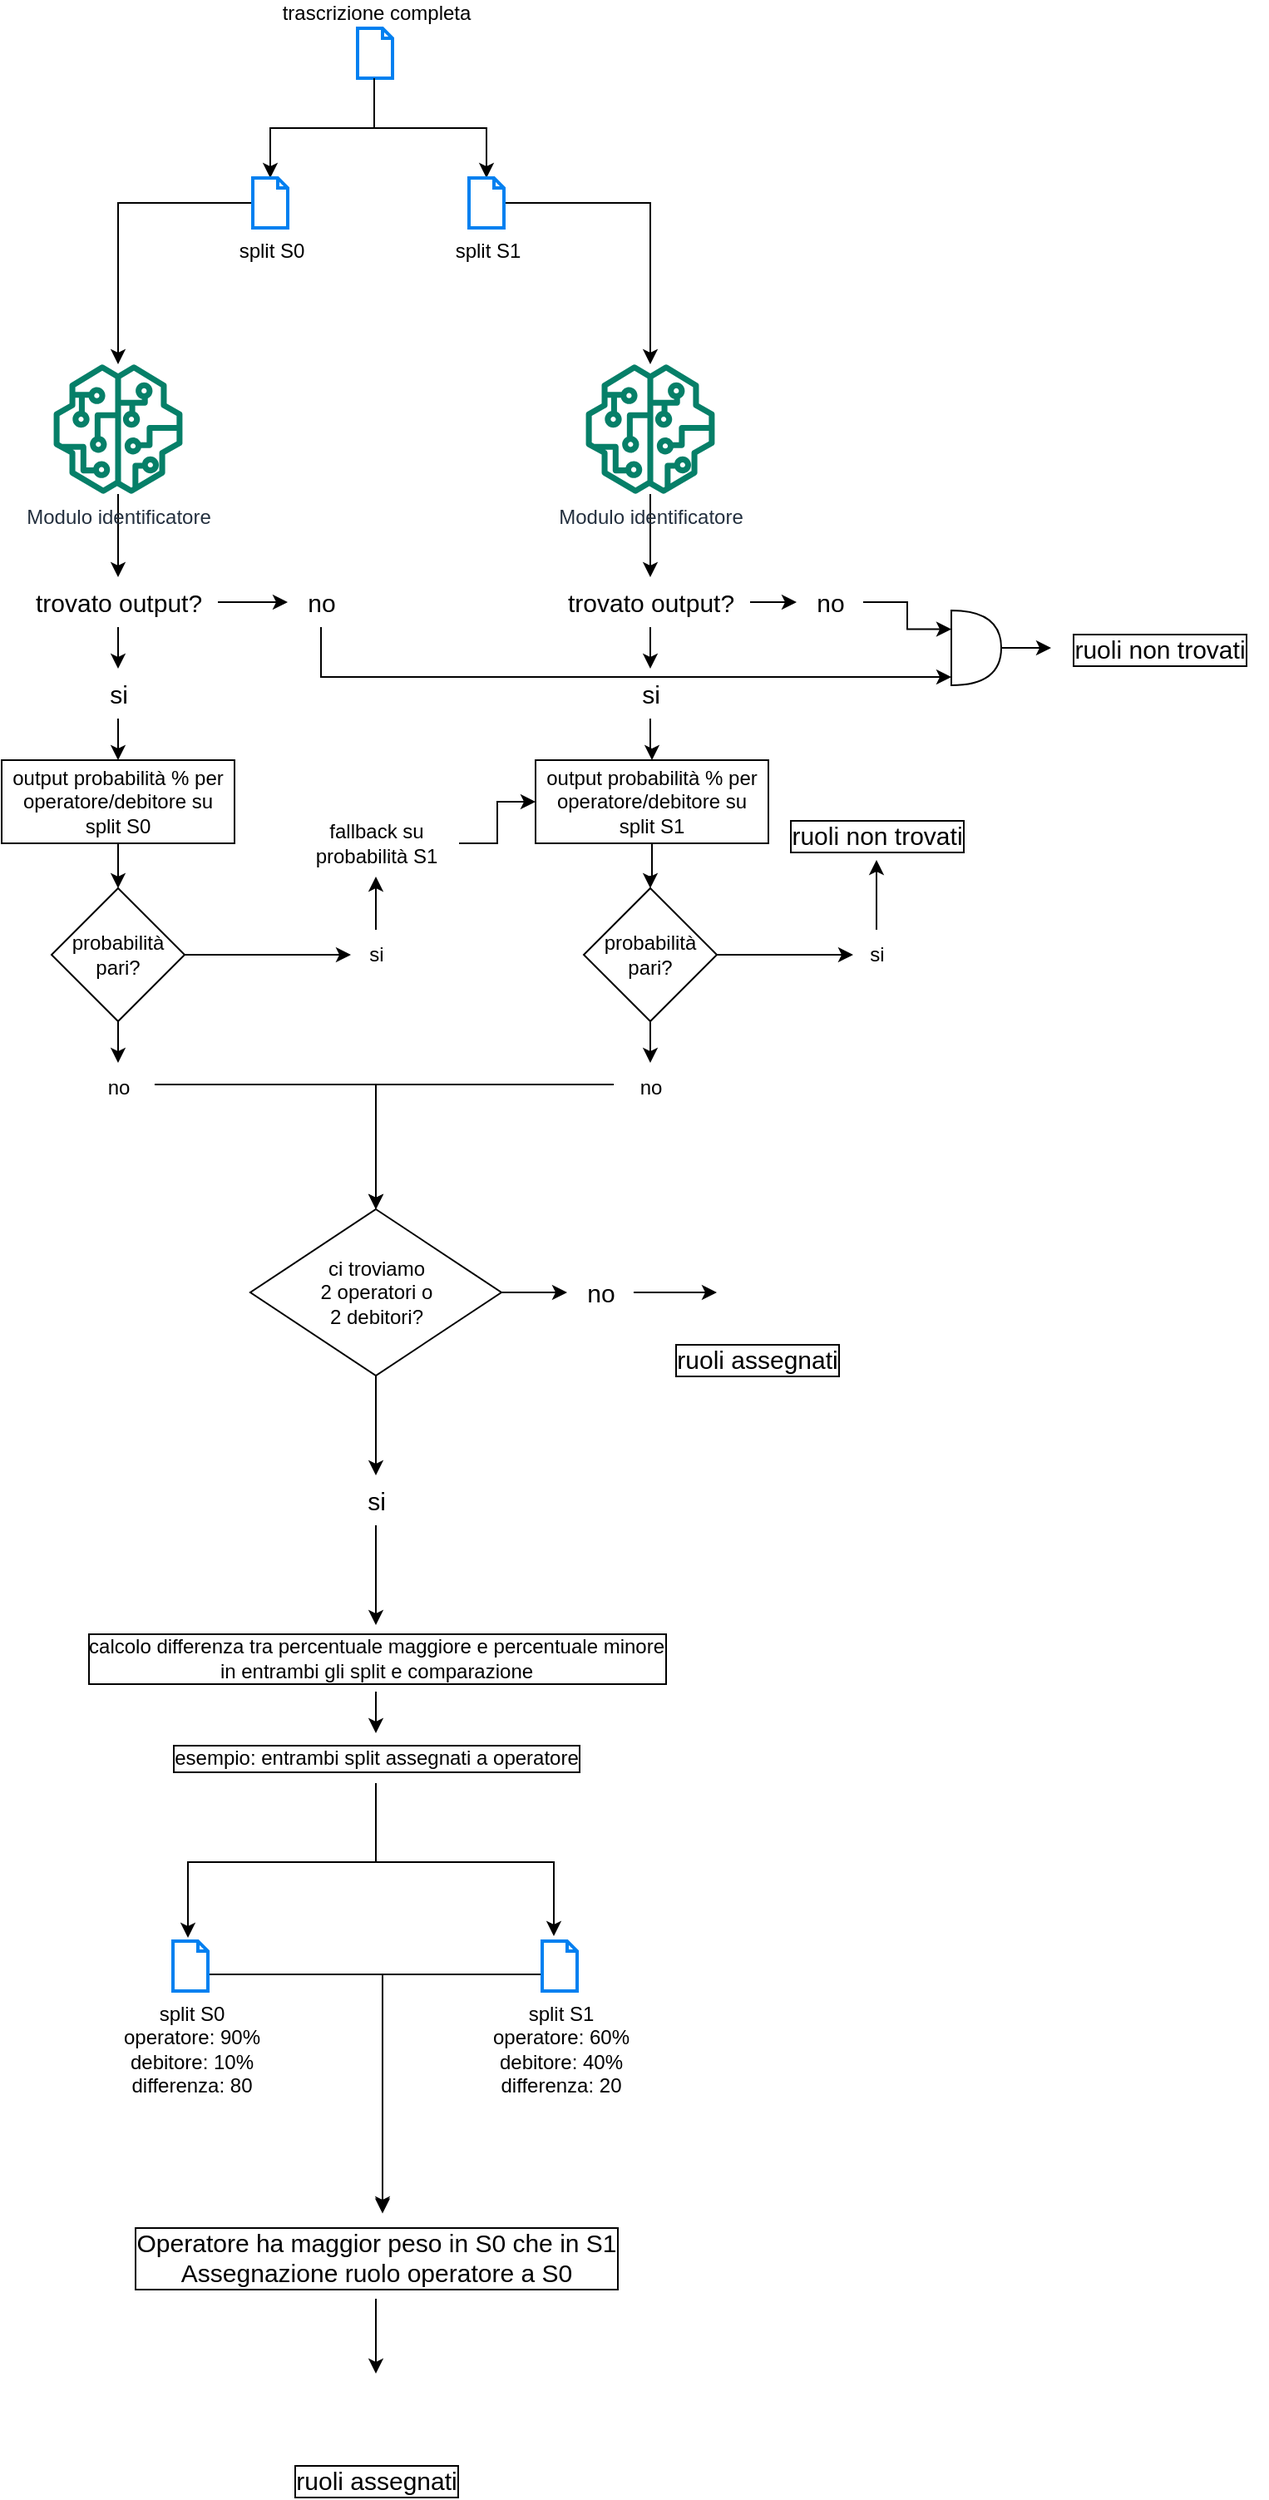 <mxfile version="20.8.13" type="github">
  <diagram name="Page-1" id="lykmxIXzi3GVXtTds80J">
    <mxGraphModel dx="989" dy="534" grid="1" gridSize="10" guides="1" tooltips="1" connect="1" arrows="1" fold="1" page="1" pageScale="1" pageWidth="827" pageHeight="1169" math="0" shadow="0">
      <root>
        <mxCell id="0" />
        <mxCell id="1" parent="0" />
        <mxCell id="E4YwK7CUom6d1HkRE5xG-3" style="edgeStyle=orthogonalEdgeStyle;rounded=0;orthogonalLoop=1;jettySize=auto;html=1;exitX=0.476;exitY=1.033;exitDx=0;exitDy=0;exitPerimeter=0;" edge="1" parent="1" source="E4YwK7CUom6d1HkRE5xG-1" target="E4YwK7CUom6d1HkRE5xG-2">
          <mxGeometry relative="1" as="geometry" />
        </mxCell>
        <mxCell id="E4YwK7CUom6d1HkRE5xG-1" value="trascrizione completa" style="html=1;verticalLabelPosition=top;align=center;labelBackgroundColor=#ffffff;verticalAlign=bottom;strokeWidth=2;strokeColor=#0080F0;shadow=0;dashed=0;shape=mxgraph.ios7.icons.document;labelPosition=center;" vertex="1" parent="1">
          <mxGeometry x="403" y="50" width="21" height="30" as="geometry" />
        </mxCell>
        <mxCell id="E4YwK7CUom6d1HkRE5xG-11" style="edgeStyle=orthogonalEdgeStyle;rounded=0;orthogonalLoop=1;jettySize=auto;html=1;" edge="1" parent="1" source="E4YwK7CUom6d1HkRE5xG-2" target="E4YwK7CUom6d1HkRE5xG-10">
          <mxGeometry relative="1" as="geometry" />
        </mxCell>
        <mxCell id="E4YwK7CUom6d1HkRE5xG-2" value="split S1" style="html=1;verticalLabelPosition=bottom;align=center;labelBackgroundColor=#ffffff;verticalAlign=top;strokeWidth=2;strokeColor=#0080F0;shadow=0;dashed=0;shape=mxgraph.ios7.icons.document;" vertex="1" parent="1">
          <mxGeometry x="470" y="140" width="21" height="30" as="geometry" />
        </mxCell>
        <mxCell id="E4YwK7CUom6d1HkRE5xG-4" style="edgeStyle=orthogonalEdgeStyle;rounded=0;orthogonalLoop=1;jettySize=auto;html=1;exitX=0.476;exitY=1;exitDx=0;exitDy=0;exitPerimeter=0;" edge="1" parent="1" target="E4YwK7CUom6d1HkRE5xG-5" source="E4YwK7CUom6d1HkRE5xG-1">
          <mxGeometry relative="1" as="geometry">
            <mxPoint x="360" y="65" as="sourcePoint" />
          </mxGeometry>
        </mxCell>
        <mxCell id="E4YwK7CUom6d1HkRE5xG-8" style="edgeStyle=orthogonalEdgeStyle;rounded=0;orthogonalLoop=1;jettySize=auto;html=1;" edge="1" parent="1" source="E4YwK7CUom6d1HkRE5xG-5" target="E4YwK7CUom6d1HkRE5xG-7">
          <mxGeometry relative="1" as="geometry" />
        </mxCell>
        <mxCell id="E4YwK7CUom6d1HkRE5xG-5" value="split S0" style="html=1;verticalLabelPosition=bottom;align=center;labelBackgroundColor=#ffffff;verticalAlign=top;strokeWidth=2;strokeColor=#0080F0;shadow=0;dashed=0;shape=mxgraph.ios7.icons.document;" vertex="1" parent="1">
          <mxGeometry x="340" y="140" width="21" height="30" as="geometry" />
        </mxCell>
        <mxCell id="E4YwK7CUom6d1HkRE5xG-76" value="" style="edgeStyle=orthogonalEdgeStyle;rounded=0;orthogonalLoop=1;jettySize=auto;html=1;fontSize=15;" edge="1" parent="1" source="E4YwK7CUom6d1HkRE5xG-7" target="E4YwK7CUom6d1HkRE5xG-75">
          <mxGeometry relative="1" as="geometry" />
        </mxCell>
        <mxCell id="E4YwK7CUom6d1HkRE5xG-7" value="Modulo identificatore" style="sketch=0;outlineConnect=0;fontColor=#232F3E;gradientColor=none;fillColor=#067F68;strokeColor=none;dashed=0;verticalLabelPosition=bottom;verticalAlign=top;align=center;html=1;fontSize=12;fontStyle=0;aspect=fixed;pointerEvents=1;shape=mxgraph.aws4.sagemaker_model;" vertex="1" parent="1">
          <mxGeometry x="220" y="252" width="78" height="78" as="geometry" />
        </mxCell>
        <mxCell id="E4YwK7CUom6d1HkRE5xG-83" value="" style="edgeStyle=orthogonalEdgeStyle;rounded=0;orthogonalLoop=1;jettySize=auto;html=1;fontSize=15;" edge="1" parent="1" source="E4YwK7CUom6d1HkRE5xG-10" target="E4YwK7CUom6d1HkRE5xG-81">
          <mxGeometry relative="1" as="geometry" />
        </mxCell>
        <mxCell id="E4YwK7CUom6d1HkRE5xG-10" value="Modulo identificatore" style="sketch=0;outlineConnect=0;fontColor=#232F3E;gradientColor=none;fillColor=#067F68;strokeColor=none;dashed=0;verticalLabelPosition=bottom;verticalAlign=top;align=center;html=1;fontSize=12;fontStyle=0;aspect=fixed;pointerEvents=1;shape=mxgraph.aws4.sagemaker_model;" vertex="1" parent="1">
          <mxGeometry x="540" y="252" width="78" height="78" as="geometry" />
        </mxCell>
        <mxCell id="E4YwK7CUom6d1HkRE5xG-16" value="" style="edgeStyle=orthogonalEdgeStyle;rounded=0;orthogonalLoop=1;jettySize=auto;html=1;" edge="1" parent="1" source="E4YwK7CUom6d1HkRE5xG-13" target="E4YwK7CUom6d1HkRE5xG-15">
          <mxGeometry relative="1" as="geometry" />
        </mxCell>
        <mxCell id="E4YwK7CUom6d1HkRE5xG-27" value="" style="edgeStyle=orthogonalEdgeStyle;rounded=0;orthogonalLoop=1;jettySize=auto;html=1;" edge="1" parent="1" source="E4YwK7CUom6d1HkRE5xG-13" target="E4YwK7CUom6d1HkRE5xG-18">
          <mxGeometry relative="1" as="geometry" />
        </mxCell>
        <mxCell id="E4YwK7CUom6d1HkRE5xG-13" value="probabilità pari?" style="rhombus;whiteSpace=wrap;html=1;" vertex="1" parent="1">
          <mxGeometry x="219" y="567" width="80" height="80" as="geometry" />
        </mxCell>
        <mxCell id="E4YwK7CUom6d1HkRE5xG-48" style="edgeStyle=orthogonalEdgeStyle;rounded=0;orthogonalLoop=1;jettySize=auto;html=1;entryX=0.5;entryY=0;entryDx=0;entryDy=0;exitX=1.05;exitY=0.433;exitDx=0;exitDy=0;exitPerimeter=0;" edge="1" parent="1" source="E4YwK7CUom6d1HkRE5xG-15" target="E4YwK7CUom6d1HkRE5xG-47">
          <mxGeometry relative="1" as="geometry">
            <Array as="points">
              <mxPoint x="414" y="685" />
            </Array>
          </mxGeometry>
        </mxCell>
        <mxCell id="E4YwK7CUom6d1HkRE5xG-15" value="no" style="text;html=1;align=center;verticalAlign=middle;resizable=0;points=[];autosize=1;strokeColor=none;fillColor=none;" vertex="1" parent="1">
          <mxGeometry x="239" y="672" width="40" height="30" as="geometry" />
        </mxCell>
        <mxCell id="E4YwK7CUom6d1HkRE5xG-37" value="" style="edgeStyle=orthogonalEdgeStyle;rounded=0;orthogonalLoop=1;jettySize=auto;html=1;" edge="1" parent="1" source="E4YwK7CUom6d1HkRE5xG-18" target="E4YwK7CUom6d1HkRE5xG-36">
          <mxGeometry relative="1" as="geometry" />
        </mxCell>
        <mxCell id="E4YwK7CUom6d1HkRE5xG-18" value="si" style="text;html=1;align=center;verticalAlign=middle;resizable=0;points=[];autosize=1;strokeColor=none;fillColor=none;" vertex="1" parent="1">
          <mxGeometry x="399" y="592" width="30" height="30" as="geometry" />
        </mxCell>
        <mxCell id="E4YwK7CUom6d1HkRE5xG-32" style="edgeStyle=orthogonalEdgeStyle;rounded=0;orthogonalLoop=1;jettySize=auto;html=1;entryX=0.5;entryY=0;entryDx=0;entryDy=0;" edge="1" parent="1" source="E4YwK7CUom6d1HkRE5xG-30" target="E4YwK7CUom6d1HkRE5xG-13">
          <mxGeometry relative="1" as="geometry" />
        </mxCell>
        <mxCell id="E4YwK7CUom6d1HkRE5xG-30" value="output probabilità % per operatore/debitore su split S0" style="rounded=0;whiteSpace=wrap;html=1;" vertex="1" parent="1">
          <mxGeometry x="189" y="490" width="140" height="50" as="geometry" />
        </mxCell>
        <mxCell id="E4YwK7CUom6d1HkRE5xG-40" style="edgeStyle=orthogonalEdgeStyle;rounded=0;orthogonalLoop=1;jettySize=auto;html=1;entryX=0.5;entryY=0;entryDx=0;entryDy=0;" edge="1" parent="1" source="E4YwK7CUom6d1HkRE5xG-33" target="E4YwK7CUom6d1HkRE5xG-39">
          <mxGeometry relative="1" as="geometry" />
        </mxCell>
        <mxCell id="E4YwK7CUom6d1HkRE5xG-33" value="output probabilità % per operatore/debitore su split S1" style="rounded=0;whiteSpace=wrap;html=1;" vertex="1" parent="1">
          <mxGeometry x="510" y="490" width="140" height="50" as="geometry" />
        </mxCell>
        <mxCell id="E4YwK7CUom6d1HkRE5xG-101" style="edgeStyle=orthogonalEdgeStyle;rounded=0;orthogonalLoop=1;jettySize=auto;html=1;entryX=0;entryY=0.5;entryDx=0;entryDy=0;fontSize=15;" edge="1" parent="1" source="E4YwK7CUom6d1HkRE5xG-36" target="E4YwK7CUom6d1HkRE5xG-33">
          <mxGeometry relative="1" as="geometry" />
        </mxCell>
        <mxCell id="E4YwK7CUom6d1HkRE5xG-36" value="fallback su &lt;br&gt;probabilità S1" style="text;html=1;align=center;verticalAlign=middle;resizable=0;points=[];autosize=1;strokeColor=none;fillColor=none;" vertex="1" parent="1">
          <mxGeometry x="364" y="520" width="100" height="40" as="geometry" />
        </mxCell>
        <mxCell id="E4YwK7CUom6d1HkRE5xG-42" style="edgeStyle=orthogonalEdgeStyle;rounded=0;orthogonalLoop=1;jettySize=auto;html=1;entryX=0.033;entryY=0.5;entryDx=0;entryDy=0;entryPerimeter=0;" edge="1" parent="1" source="E4YwK7CUom6d1HkRE5xG-39" target="E4YwK7CUom6d1HkRE5xG-41">
          <mxGeometry relative="1" as="geometry" />
        </mxCell>
        <mxCell id="E4YwK7CUom6d1HkRE5xG-46" value="" style="edgeStyle=orthogonalEdgeStyle;rounded=0;orthogonalLoop=1;jettySize=auto;html=1;" edge="1" parent="1" source="E4YwK7CUom6d1HkRE5xG-39" target="E4YwK7CUom6d1HkRE5xG-45">
          <mxGeometry relative="1" as="geometry" />
        </mxCell>
        <mxCell id="E4YwK7CUom6d1HkRE5xG-39" value="probabilità pari?" style="rhombus;whiteSpace=wrap;html=1;" vertex="1" parent="1">
          <mxGeometry x="539" y="567" width="80" height="80" as="geometry" />
        </mxCell>
        <mxCell id="E4YwK7CUom6d1HkRE5xG-44" value="" style="edgeStyle=orthogonalEdgeStyle;rounded=0;orthogonalLoop=1;jettySize=auto;html=1;" edge="1" parent="1" source="E4YwK7CUom6d1HkRE5xG-41" target="E4YwK7CUom6d1HkRE5xG-96">
          <mxGeometry relative="1" as="geometry">
            <mxPoint x="715.0" y="512" as="targetPoint" />
          </mxGeometry>
        </mxCell>
        <mxCell id="E4YwK7CUom6d1HkRE5xG-41" value="si" style="text;html=1;align=center;verticalAlign=middle;resizable=0;points=[];autosize=1;strokeColor=none;fillColor=none;" vertex="1" parent="1">
          <mxGeometry x="700" y="592" width="30" height="30" as="geometry" />
        </mxCell>
        <mxCell id="E4YwK7CUom6d1HkRE5xG-49" style="edgeStyle=orthogonalEdgeStyle;rounded=0;orthogonalLoop=1;jettySize=auto;html=1;entryX=0.5;entryY=0;entryDx=0;entryDy=0;exitX=-0.05;exitY=0.433;exitDx=0;exitDy=0;exitPerimeter=0;" edge="1" parent="1" source="E4YwK7CUom6d1HkRE5xG-45" target="E4YwK7CUom6d1HkRE5xG-47">
          <mxGeometry relative="1" as="geometry">
            <Array as="points">
              <mxPoint x="414" y="685" />
            </Array>
          </mxGeometry>
        </mxCell>
        <mxCell id="E4YwK7CUom6d1HkRE5xG-45" value="no" style="text;html=1;align=center;verticalAlign=middle;resizable=0;points=[];autosize=1;strokeColor=none;fillColor=none;" vertex="1" parent="1">
          <mxGeometry x="559" y="672" width="40" height="30" as="geometry" />
        </mxCell>
        <mxCell id="E4YwK7CUom6d1HkRE5xG-65" value="" style="edgeStyle=orthogonalEdgeStyle;rounded=0;orthogonalLoop=1;jettySize=auto;html=1;fontSize=15;" edge="1" parent="1" source="E4YwK7CUom6d1HkRE5xG-47" target="E4YwK7CUom6d1HkRE5xG-64">
          <mxGeometry relative="1" as="geometry" />
        </mxCell>
        <mxCell id="E4YwK7CUom6d1HkRE5xG-71" value="" style="edgeStyle=orthogonalEdgeStyle;rounded=0;orthogonalLoop=1;jettySize=auto;html=1;fontSize=15;" edge="1" parent="1" source="E4YwK7CUom6d1HkRE5xG-47" target="E4YwK7CUom6d1HkRE5xG-69">
          <mxGeometry relative="1" as="geometry" />
        </mxCell>
        <mxCell id="E4YwK7CUom6d1HkRE5xG-47" value="ci troviamo&lt;br&gt;2 operatori o&lt;br&gt;2 debitori?" style="rhombus;whiteSpace=wrap;html=1;" vertex="1" parent="1">
          <mxGeometry x="338.5" y="760" width="151" height="100" as="geometry" />
        </mxCell>
        <mxCell id="E4YwK7CUom6d1HkRE5xG-60" value="" style="edgeStyle=orthogonalEdgeStyle;rounded=0;orthogonalLoop=1;jettySize=auto;html=1;" edge="1" parent="1" source="E4YwK7CUom6d1HkRE5xG-50" target="E4YwK7CUom6d1HkRE5xG-56">
          <mxGeometry relative="1" as="geometry" />
        </mxCell>
        <mxCell id="E4YwK7CUom6d1HkRE5xG-50" value="calcolo differenza tra percentuale maggiore e percentuale minore &lt;br&gt;in entrambi gli split e comparazione" style="text;html=1;align=center;verticalAlign=middle;resizable=0;points=[];autosize=1;strokeColor=none;fillColor=none;labelBackgroundColor=default;labelBorderColor=default;" vertex="1" parent="1">
          <mxGeometry x="229" y="1010" width="370" height="40" as="geometry" />
        </mxCell>
        <mxCell id="E4YwK7CUom6d1HkRE5xG-62" style="edgeStyle=orthogonalEdgeStyle;rounded=0;orthogonalLoop=1;jettySize=auto;html=1;entryX=0.516;entryY=-0.025;entryDx=0;entryDy=0;entryPerimeter=0;" edge="1" parent="1" source="E4YwK7CUom6d1HkRE5xG-52" target="E4YwK7CUom6d1HkRE5xG-61">
          <mxGeometry relative="1" as="geometry">
            <Array as="points">
              <mxPoint x="418" y="1220" />
            </Array>
          </mxGeometry>
        </mxCell>
        <mxCell id="E4YwK7CUom6d1HkRE5xG-52" value="split S0&lt;br&gt;operatore: 90%&lt;br&gt;debitore: 10%&lt;br&gt;differenza: 80" style="html=1;verticalLabelPosition=bottom;align=center;labelBackgroundColor=#ffffff;verticalAlign=top;strokeWidth=2;strokeColor=#0080F0;shadow=0;dashed=0;shape=mxgraph.ios7.icons.document;" vertex="1" parent="1">
          <mxGeometry x="292" y="1200" width="21" height="30" as="geometry" />
        </mxCell>
        <mxCell id="E4YwK7CUom6d1HkRE5xG-63" style="edgeStyle=orthogonalEdgeStyle;rounded=0;orthogonalLoop=1;jettySize=auto;html=1;entryX=0.516;entryY=-0.05;entryDx=0;entryDy=0;entryPerimeter=0;" edge="1" parent="1" source="E4YwK7CUom6d1HkRE5xG-53" target="E4YwK7CUom6d1HkRE5xG-61">
          <mxGeometry relative="1" as="geometry">
            <Array as="points">
              <mxPoint x="418" y="1220" />
            </Array>
          </mxGeometry>
        </mxCell>
        <mxCell id="E4YwK7CUom6d1HkRE5xG-53" value="split S1&lt;br&gt;operatore: 60%&lt;br&gt;debitore: 40%&lt;br&gt;differenza: 20" style="html=1;verticalLabelPosition=bottom;align=center;labelBackgroundColor=#ffffff;verticalAlign=top;strokeWidth=2;strokeColor=#0080F0;shadow=0;dashed=0;shape=mxgraph.ios7.icons.document;" vertex="1" parent="1">
          <mxGeometry x="514" y="1200" width="21" height="30" as="geometry" />
        </mxCell>
        <mxCell id="E4YwK7CUom6d1HkRE5xG-58" style="edgeStyle=orthogonalEdgeStyle;rounded=0;orthogonalLoop=1;jettySize=auto;html=1;entryX=0.429;entryY=-0.067;entryDx=0;entryDy=0;entryPerimeter=0;" edge="1" parent="1" source="E4YwK7CUom6d1HkRE5xG-56" target="E4YwK7CUom6d1HkRE5xG-52">
          <mxGeometry relative="1" as="geometry" />
        </mxCell>
        <mxCell id="E4YwK7CUom6d1HkRE5xG-59" style="edgeStyle=orthogonalEdgeStyle;rounded=0;orthogonalLoop=1;jettySize=auto;html=1;entryX=0.333;entryY=-0.1;entryDx=0;entryDy=0;entryPerimeter=0;" edge="1" parent="1" source="E4YwK7CUom6d1HkRE5xG-56" target="E4YwK7CUom6d1HkRE5xG-53">
          <mxGeometry relative="1" as="geometry" />
        </mxCell>
        <mxCell id="E4YwK7CUom6d1HkRE5xG-56" value="esempio: entrambi split assegnati a operatore" style="text;html=1;align=center;verticalAlign=middle;resizable=0;points=[];autosize=1;strokeColor=none;fillColor=none;labelBorderColor=default;labelBackgroundColor=default;" vertex="1" parent="1">
          <mxGeometry x="279" y="1075" width="270" height="30" as="geometry" />
        </mxCell>
        <mxCell id="E4YwK7CUom6d1HkRE5xG-73" value="" style="edgeStyle=orthogonalEdgeStyle;rounded=0;orthogonalLoop=1;jettySize=auto;html=1;fontSize=15;" edge="1" parent="1" source="E4YwK7CUom6d1HkRE5xG-61" target="E4YwK7CUom6d1HkRE5xG-72">
          <mxGeometry relative="1" as="geometry" />
        </mxCell>
        <mxCell id="E4YwK7CUom6d1HkRE5xG-61" value="Operatore ha maggior peso in S0 che in S1&lt;br style=&quot;font-size: 15px;&quot;&gt;Assegnazione ruolo operatore a S0" style="text;html=1;align=center;verticalAlign=middle;resizable=0;points=[];autosize=1;strokeColor=none;fillColor=none;labelBackgroundColor=default;labelBorderColor=default;spacing=2;fontSize=15;" vertex="1" parent="1">
          <mxGeometry x="259" y="1365" width="310" height="50" as="geometry" />
        </mxCell>
        <mxCell id="E4YwK7CUom6d1HkRE5xG-66" value="" style="edgeStyle=orthogonalEdgeStyle;rounded=0;orthogonalLoop=1;jettySize=auto;html=1;fontSize=15;" edge="1" parent="1" source="E4YwK7CUom6d1HkRE5xG-64" target="E4YwK7CUom6d1HkRE5xG-50">
          <mxGeometry relative="1" as="geometry" />
        </mxCell>
        <mxCell id="E4YwK7CUom6d1HkRE5xG-64" value="si" style="text;html=1;align=center;verticalAlign=middle;resizable=0;points=[];autosize=1;strokeColor=none;fillColor=none;fontSize=15;" vertex="1" parent="1">
          <mxGeometry x="399" y="920" width="30" height="30" as="geometry" />
        </mxCell>
        <mxCell id="E4YwK7CUom6d1HkRE5xG-68" value="ruoli assegnati" style="shape=image;html=1;verticalAlign=top;verticalLabelPosition=bottom;labelBackgroundColor=#ffffff;imageAspect=0;aspect=fixed;image=https://cdn2.iconfinder.com/data/icons/onebit/PNG/onebit_34.png;labelBorderColor=default;fontSize=15;" vertex="1" parent="1">
          <mxGeometry x="619" y="786" width="48" height="48" as="geometry" />
        </mxCell>
        <mxCell id="E4YwK7CUom6d1HkRE5xG-70" value="" style="edgeStyle=orthogonalEdgeStyle;rounded=0;orthogonalLoop=1;jettySize=auto;html=1;fontSize=15;" edge="1" parent="1" source="E4YwK7CUom6d1HkRE5xG-69" target="E4YwK7CUom6d1HkRE5xG-68">
          <mxGeometry relative="1" as="geometry" />
        </mxCell>
        <mxCell id="E4YwK7CUom6d1HkRE5xG-69" value="no" style="text;html=1;align=center;verticalAlign=middle;resizable=0;points=[];autosize=1;strokeColor=none;fillColor=none;fontSize=15;" vertex="1" parent="1">
          <mxGeometry x="529" y="795" width="40" height="30" as="geometry" />
        </mxCell>
        <mxCell id="E4YwK7CUom6d1HkRE5xG-72" value="ruoli assegnati" style="shape=image;html=1;verticalAlign=top;verticalLabelPosition=bottom;labelBackgroundColor=#ffffff;imageAspect=0;aspect=fixed;image=https://cdn2.iconfinder.com/data/icons/onebit/PNG/onebit_34.png;labelBorderColor=default;fontSize=15;" vertex="1" parent="1">
          <mxGeometry x="390" y="1460" width="48" height="48" as="geometry" />
        </mxCell>
        <mxCell id="E4YwK7CUom6d1HkRE5xG-79" value="" style="edgeStyle=orthogonalEdgeStyle;rounded=0;orthogonalLoop=1;jettySize=auto;html=1;fontSize=15;" edge="1" parent="1" source="E4YwK7CUom6d1HkRE5xG-75" target="E4YwK7CUom6d1HkRE5xG-78">
          <mxGeometry relative="1" as="geometry" />
        </mxCell>
        <mxCell id="E4YwK7CUom6d1HkRE5xG-99" value="" style="edgeStyle=orthogonalEdgeStyle;rounded=0;orthogonalLoop=1;jettySize=auto;html=1;fontSize=15;" edge="1" parent="1" source="E4YwK7CUom6d1HkRE5xG-75" target="E4YwK7CUom6d1HkRE5xG-86">
          <mxGeometry relative="1" as="geometry" />
        </mxCell>
        <mxCell id="E4YwK7CUom6d1HkRE5xG-75" value="trovato output?" style="text;html=1;align=center;verticalAlign=middle;resizable=0;points=[];autosize=1;strokeColor=none;fillColor=none;fontSize=15;labelBorderColor=none;" vertex="1" parent="1">
          <mxGeometry x="199" y="380" width="120" height="30" as="geometry" />
        </mxCell>
        <mxCell id="E4YwK7CUom6d1HkRE5xG-109" style="edgeStyle=orthogonalEdgeStyle;rounded=0;orthogonalLoop=1;jettySize=auto;html=1;fontSize=15;" edge="1" parent="1" source="E4YwK7CUom6d1HkRE5xG-78" target="E4YwK7CUom6d1HkRE5xG-88">
          <mxGeometry relative="1" as="geometry">
            <mxPoint x="750" y="440" as="targetPoint" />
            <Array as="points">
              <mxPoint x="381" y="440" />
            </Array>
          </mxGeometry>
        </mxCell>
        <mxCell id="E4YwK7CUom6d1HkRE5xG-78" value="no" style="text;html=1;align=center;verticalAlign=middle;resizable=0;points=[];autosize=1;strokeColor=none;fillColor=none;fontSize=15;" vertex="1" parent="1">
          <mxGeometry x="361" y="380" width="40" height="30" as="geometry" />
        </mxCell>
        <mxCell id="E4YwK7CUom6d1HkRE5xG-80" value="" style="edgeStyle=orthogonalEdgeStyle;rounded=0;orthogonalLoop=1;jettySize=auto;html=1;fontSize=15;" edge="1" parent="1" source="E4YwK7CUom6d1HkRE5xG-81" target="E4YwK7CUom6d1HkRE5xG-82">
          <mxGeometry relative="1" as="geometry" />
        </mxCell>
        <mxCell id="E4YwK7CUom6d1HkRE5xG-102" value="" style="edgeStyle=orthogonalEdgeStyle;rounded=0;orthogonalLoop=1;jettySize=auto;html=1;fontSize=15;" edge="1" parent="1" source="E4YwK7CUom6d1HkRE5xG-81" target="E4YwK7CUom6d1HkRE5xG-85">
          <mxGeometry relative="1" as="geometry" />
        </mxCell>
        <mxCell id="E4YwK7CUom6d1HkRE5xG-81" value="trovato output?" style="text;html=1;align=center;verticalAlign=middle;resizable=0;points=[];autosize=1;strokeColor=none;fillColor=none;fontSize=15;" vertex="1" parent="1">
          <mxGeometry x="519" y="380" width="120" height="30" as="geometry" />
        </mxCell>
        <mxCell id="E4YwK7CUom6d1HkRE5xG-110" style="edgeStyle=orthogonalEdgeStyle;rounded=0;orthogonalLoop=1;jettySize=auto;html=1;entryX=0;entryY=0.25;entryDx=0;entryDy=0;entryPerimeter=0;fontSize=15;" edge="1" parent="1" source="E4YwK7CUom6d1HkRE5xG-82" target="E4YwK7CUom6d1HkRE5xG-88">
          <mxGeometry relative="1" as="geometry" />
        </mxCell>
        <mxCell id="E4YwK7CUom6d1HkRE5xG-82" value="no" style="text;html=1;align=center;verticalAlign=middle;resizable=0;points=[];autosize=1;strokeColor=none;fillColor=none;fontSize=15;" vertex="1" parent="1">
          <mxGeometry x="667" y="380" width="40" height="30" as="geometry" />
        </mxCell>
        <mxCell id="E4YwK7CUom6d1HkRE5xG-107" style="edgeStyle=orthogonalEdgeStyle;rounded=0;orthogonalLoop=1;jettySize=auto;html=1;entryX=0.5;entryY=0;entryDx=0;entryDy=0;fontSize=15;" edge="1" parent="1" source="E4YwK7CUom6d1HkRE5xG-85" target="E4YwK7CUom6d1HkRE5xG-33">
          <mxGeometry relative="1" as="geometry" />
        </mxCell>
        <mxCell id="E4YwK7CUom6d1HkRE5xG-85" value="si" style="text;html=1;align=center;verticalAlign=middle;resizable=0;points=[];autosize=1;strokeColor=none;fillColor=none;fontSize=15;" vertex="1" parent="1">
          <mxGeometry x="564" y="435" width="30" height="30" as="geometry" />
        </mxCell>
        <mxCell id="E4YwK7CUom6d1HkRE5xG-100" value="" style="edgeStyle=orthogonalEdgeStyle;rounded=0;orthogonalLoop=1;jettySize=auto;html=1;fontSize=15;" edge="1" parent="1" source="E4YwK7CUom6d1HkRE5xG-86" target="E4YwK7CUom6d1HkRE5xG-30">
          <mxGeometry relative="1" as="geometry" />
        </mxCell>
        <mxCell id="E4YwK7CUom6d1HkRE5xG-86" value="si" style="text;html=1;align=center;verticalAlign=middle;resizable=0;points=[];autosize=1;strokeColor=none;fillColor=none;fontSize=15;" vertex="1" parent="1">
          <mxGeometry x="244" y="435" width="30" height="30" as="geometry" />
        </mxCell>
        <mxCell id="E4YwK7CUom6d1HkRE5xG-92" value="" style="edgeStyle=orthogonalEdgeStyle;rounded=0;orthogonalLoop=1;jettySize=auto;html=1;fontSize=15;" edge="1" parent="1" source="E4YwK7CUom6d1HkRE5xG-88" target="E4YwK7CUom6d1HkRE5xG-91">
          <mxGeometry relative="1" as="geometry" />
        </mxCell>
        <mxCell id="E4YwK7CUom6d1HkRE5xG-88" value="" style="shape=or;whiteSpace=wrap;html=1;labelBackgroundColor=default;labelBorderColor=default;fontSize=15;" vertex="1" parent="1">
          <mxGeometry x="760" y="400" width="30" height="45" as="geometry" />
        </mxCell>
        <mxCell id="E4YwK7CUom6d1HkRE5xG-91" value="ruoli non trovati" style="text;html=1;align=center;verticalAlign=middle;resizable=0;points=[];autosize=1;strokeColor=none;fillColor=none;fontSize=15;labelBorderColor=default;" vertex="1" parent="1">
          <mxGeometry x="820" y="407.5" width="130" height="30" as="geometry" />
        </mxCell>
        <mxCell id="E4YwK7CUom6d1HkRE5xG-96" value="ruoli non trovati" style="text;html=1;align=center;verticalAlign=middle;resizable=0;points=[];autosize=1;strokeColor=none;fillColor=none;fontSize=15;labelBorderColor=default;" vertex="1" parent="1">
          <mxGeometry x="650" y="520" width="130" height="30" as="geometry" />
        </mxCell>
      </root>
    </mxGraphModel>
  </diagram>
</mxfile>
